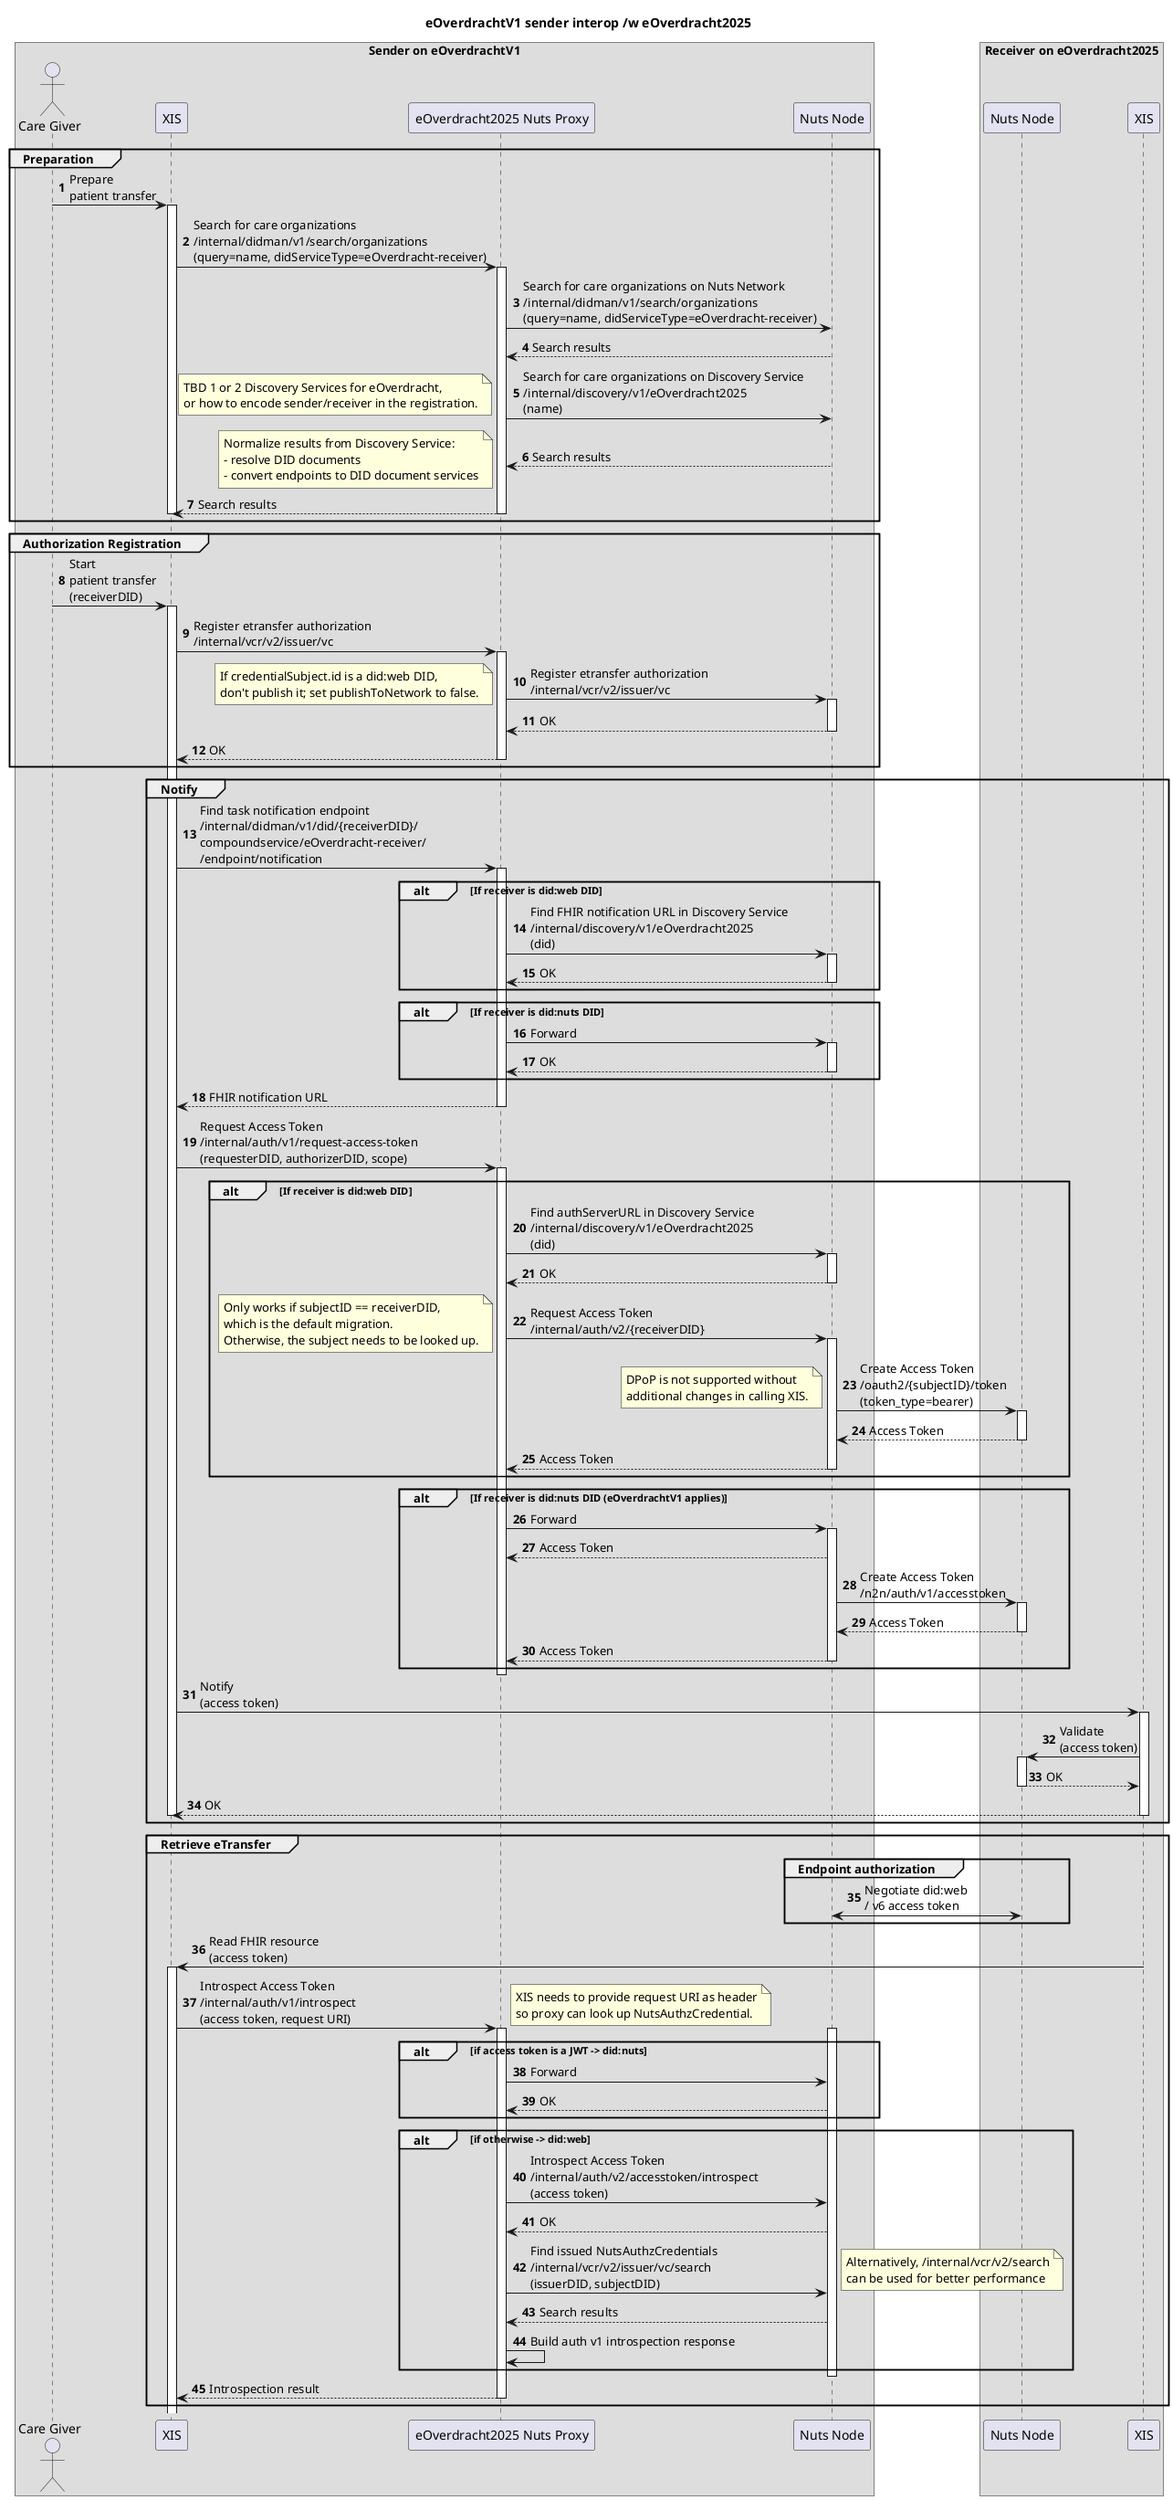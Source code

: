 @startuml
autonumber
title eOverdrachtV1 sender interop /w eOverdracht2025

box Sender on eOverdrachtV1
    actor SenderCareGiver as "Care Giver"
    participant SenderXIS as "XIS"
    participant SenderProxy as "eOverdracht2025 Nuts Proxy"
    participant SenderNuts as "Nuts Node"
end box
box Receiver on eOverdracht2025
    participant ReceiverNuts as "Nuts Node"
    participant ReceiverXIS as "XIS"
end box

group Preparation
SenderCareGiver -> SenderXIS : Prepare\npatient transfer
activate SenderXIS
    SenderXIS -> SenderProxy : Search for care organizations\n/internal/didman/v1/search/organizations\n(query=name, didServiceType=eOverdracht-receiver)
    activate SenderProxy
        SenderProxy -> SenderNuts : Search for care organizations on Nuts Network\n/internal/didman/v1/search/organizations\n(query=name, didServiceType=eOverdracht-receiver)
        SenderNuts --> SenderProxy : Search results
        SenderProxy -> SenderNuts : Search for care organizations on Discovery Service\n/internal/discovery/v1/eOverdracht2025\n(name)
        note left : TBD 1 or 2 Discovery Services for eOverdracht,\nor how to encode sender/receiver in the registration.
        SenderNuts --> SenderProxy : Search results
        note left: Normalize results from Discovery Service:\n- resolve DID documents\n- convert endpoints to DID document services
        SenderProxy --> SenderXIS : Search results
    deactivate SenderProxy
deactivate SenderXIS
end group

group Authorization Registration
SenderCareGiver -> SenderXIS : Start\npatient transfer\n(receiverDID)
activate SenderXIS
    SenderXIS -> SenderProxy : Register etransfer authorization\n/internal/vcr/v2/issuer/vc
    activate SenderProxy
        SenderProxy -> SenderNuts : Register etransfer authorization\n/internal/vcr/v2/issuer/vc
        note left: If credentialSubject.id is a did:web DID,\ndon't publish it; set publishToNetwork to false.
        activate SenderNuts
            SenderNuts --> SenderProxy : OK
        deactivate SenderNuts
        SenderProxy --> SenderXIS : OK
    deactivate SenderProxy
end group

group Notify
    SenderXIS -> SenderProxy : Find task notification endpoint\n/internal/didman/v1/did/{receiverDID}/\ncompoundservice/eOverdracht-receiver/\n/endpoint/notification
    activate SenderProxy
        alt If receiver is did:web DID
        SenderProxy -> SenderNuts : Find FHIR notification URL in Discovery Service\n/internal/discovery/v1/eOverdracht2025\n(did)
            activate SenderNuts
                SenderNuts --> SenderProxy : OK
            deactivate SenderNuts
        end alt
        alt If receiver is did:nuts DID
            SenderProxy -> SenderNuts : Forward
            activate SenderNuts
                SenderNuts --> SenderProxy : OK
            deactivate SenderNuts
        end alt
            SenderProxy --> SenderXIS : FHIR notification URL
        deactivate SenderProxy
        SenderXIS -> SenderProxy : Request Access Token\n/internal/auth/v1/request-access-token\n(requesterDID, authorizerDID, scope)
        activate SenderProxy
            alt If receiver is did:web DID
                SenderProxy -> SenderNuts : Find authServerURL in Discovery Service\n/internal/discovery/v1/eOverdracht2025\n(did)
                activate SenderNuts
                    SenderNuts --> SenderProxy : OK
                deactivate SenderNuts
                SenderProxy -> SenderNuts : Request Access Token\n/internal/auth/v2/{receiverDID}
                note left: Only works if subjectID == receiverDID,\nwhich is the default migration.\nOtherwise, the subject needs to be looked up.
                activate SenderNuts
                    SenderNuts -> ReceiverNuts : Create Access Token\n/oauth2/{subjectID}/token\n(token_type=bearer)
                    note left: DPoP is not supported without\nadditional changes in calling XIS.
                    activate ReceiverNuts
                        ReceiverNuts --> SenderNuts : Access Token
                    deactivate ReceiverNuts
                    SenderNuts --> SenderProxy : Access Token
                deactivate SenderNuts
            end alt
                alt If receiver is did:nuts DID (eOverdrachtV1 applies)
                    SenderProxy -> SenderNuts : Forward
                    activate SenderNuts
                        SenderNuts --> SenderProxy : Access Token
                        SenderNuts -> ReceiverNuts : Create Access Token\n/n2n/auth/v1/accesstoken
                        activate ReceiverNuts
                            ReceiverNuts --> SenderNuts : Access Token
                        deactivate ReceiverNuts
                        SenderNuts --> SenderProxy : Access Token
                    deactivate SenderNuts
                end alt
        deactivate SenderProxy
    deactivate SenderProxy
    SenderXIS -> ReceiverXIS : Notify\n(access token)
    activate ReceiverXIS
        ReceiverXIS -> ReceiverNuts : Validate\n(access token)
        activate ReceiverNuts
            ReceiverNuts --> ReceiverXIS : OK
        deactivate ReceiverNuts
        ReceiverXIS --> SenderXIS : OK
    deactivate ReceiverXIS
deactivate SenderXIS
end group

group Retrieve eTransfer
    group Endpoint authorization
        SenderNuts <-> ReceiverNuts : Negotiate did:web\n/ v6 access token
    end group
    ReceiverXIS -> SenderXIS : Read FHIR resource\n(access token)
    activate SenderXIS
        SenderXIS -> SenderProxy : Introspect Access Token\n/internal/auth/v1/introspect\n(access token, request URI)
        note right : XIS needs to provide request URI as header\nso proxy can look up NutsAuthzCredential.
        activate SenderProxy
            activate SenderNuts
                alt if access token is a JWT -> did:nuts
                    SenderProxy -> SenderNuts : Forward
                    SenderNuts --> SenderProxy : OK
                end alt
                alt if otherwise -> did:web
                    SenderProxy -> SenderNuts : Introspect Access Token\n/internal/auth/v2/accesstoken/introspect\n(access token)
                    SenderNuts --> SenderProxy : OK
                    SenderProxy -> SenderNuts : Find issued NutsAuthzCredentials\n/internal/vcr/v2/issuer/vc/search\n(issuerDID, subjectDID)
                    note right : Alternatively, /internal/vcr/v2/search\ncan be used for better performance
                    SenderNuts --> SenderProxy : Search results
                    SenderProxy -> SenderProxy : Build auth v1 introspection response
                end alt
            deactivate SenderNuts
            SenderProxy --> SenderXIS : Introspection result
        deactivate SenderProxy
end group





@enduml